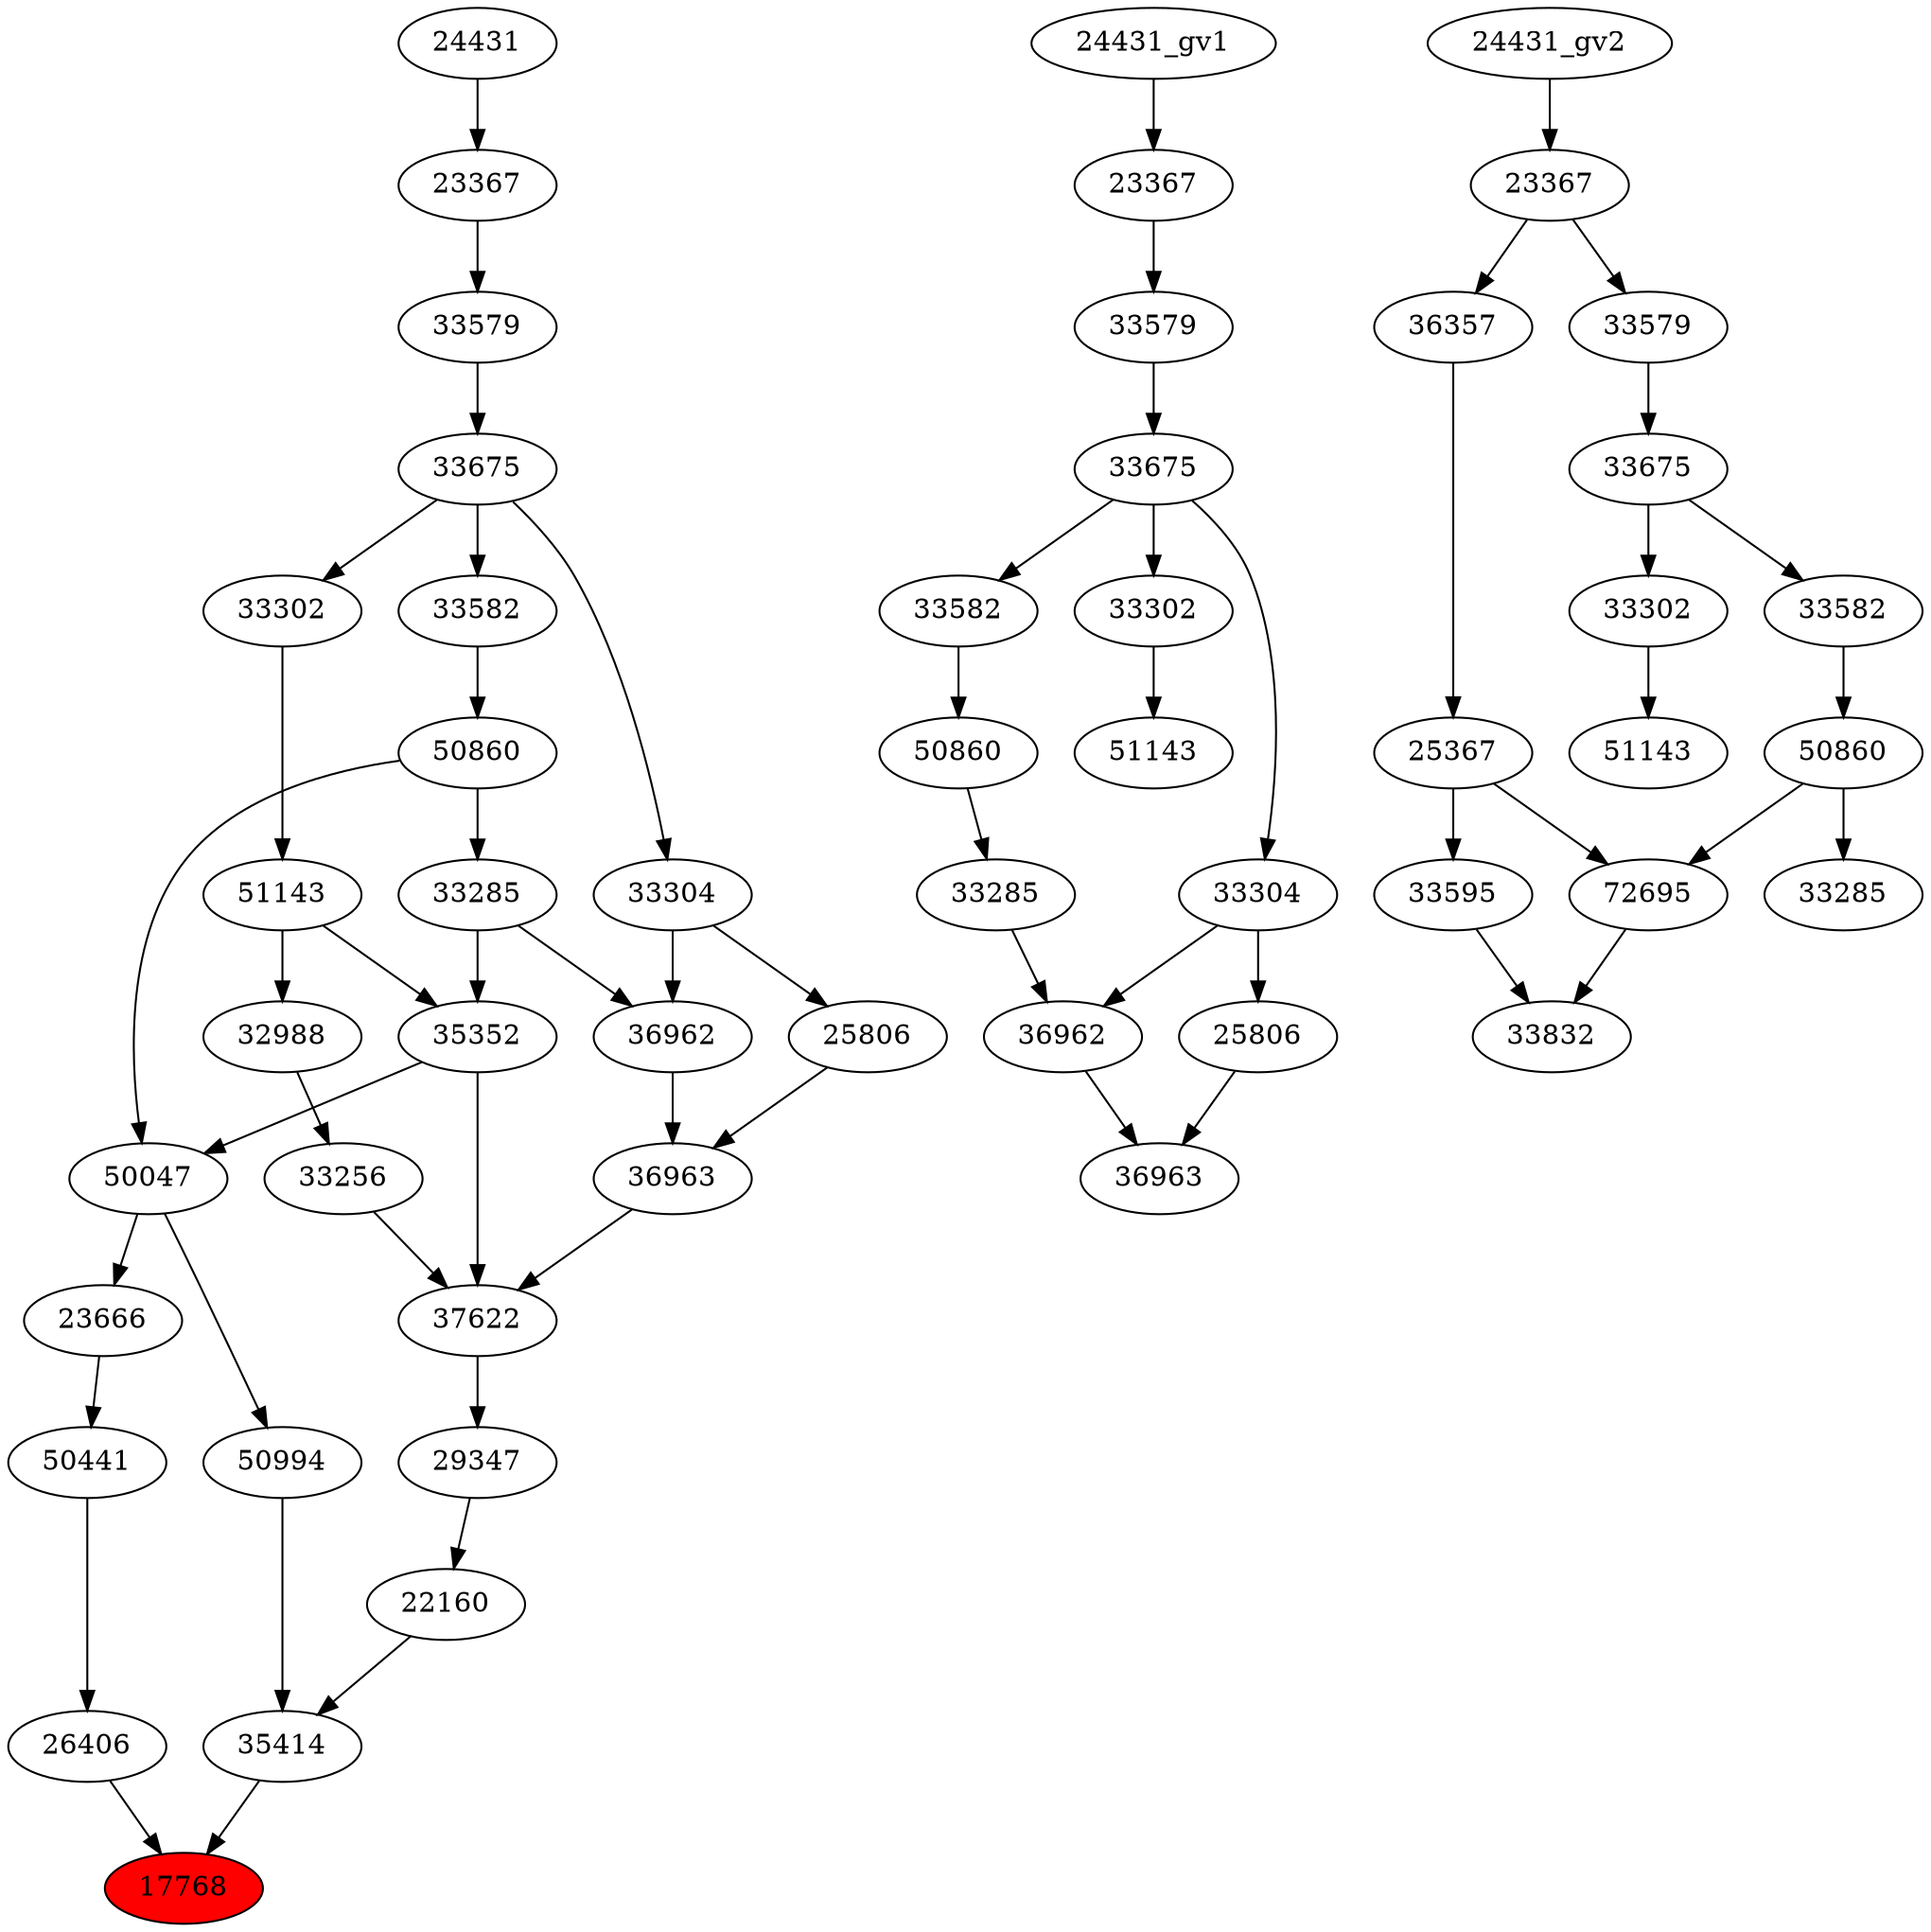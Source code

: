 strict digraph root {
	node [label="\N"];
	{
		node [fillcolor="",
			label="\N",
			style=""
		];
		17768		 [fillcolor=red,
			label=17768,
			style=filled];
		35414		 [label=35414];
		35414 -> 17768;
		26406		 [label=26406];
		26406 -> 17768;
		22160		 [label=22160];
		22160 -> 35414;
		50994		 [label=50994];
		50994 -> 35414;
		50441		 [label=50441];
		50441 -> 26406;
		29347		 [label=29347];
		29347 -> 22160;
		50047		 [label=50047];
		50047 -> 50994;
		23666		 [label=23666];
		50047 -> 23666;
		23666 -> 50441;
		37622		 [label=37622];
		37622 -> 29347;
		35352		 [label=35352];
		35352 -> 50047;
		35352 -> 37622;
		50860		 [label=50860];
		50860 -> 50047;
		33285		 [label=33285];
		50860 -> 33285;
		36963		 [label=36963];
		36963 -> 37622;
		33256		 [label=33256];
		33256 -> 37622;
		33285 -> 35352;
		36962		 [label=36962];
		33285 -> 36962;
		51143		 [label=51143];
		51143 -> 35352;
		32988		 [label=32988];
		51143 -> 32988;
		33582		 [label=33582];
		33582 -> 50860;
		36962 -> 36963;
		25806		 [label=25806];
		25806 -> 36963;
		32988 -> 33256;
		33302		 [label=33302];
		33302 -> 51143;
		33675		 [label=33675];
		33675 -> 33582;
		33675 -> 33302;
		33304		 [label=33304];
		33675 -> 33304;
		33304 -> 36962;
		33304 -> 25806;
		33579		 [label=33579];
		33579 -> 33675;
		23367		 [label=23367];
		23367 -> 33579;
		24431		 [label=24431];
		24431 -> 23367;
	}
	{
		node [label="\N"];
		"50860_gv1"		 [label=50860];
		"33285_gv1"		 [label=33285];
		"50860_gv1" -> "33285_gv1";
		"33582_gv1"		 [label=33582];
		"33582_gv1" -> "50860_gv1";
		"36963_gv1"		 [label=36963];
		"36962_gv1"		 [label=36962];
		"36962_gv1" -> "36963_gv1";
		"25806_gv1"		 [label=25806];
		"25806_gv1" -> "36963_gv1";
		"33285_gv1" -> "36962_gv1";
		"51143_gv1"		 [label=51143];
		"33302_gv1"		 [label=33302];
		"33302_gv1" -> "51143_gv1";
		"33675_gv1"		 [label=33675];
		"33675_gv1" -> "33582_gv1";
		"33675_gv1" -> "33302_gv1";
		"33304_gv1"		 [label=33304];
		"33675_gv1" -> "33304_gv1";
		"33304_gv1" -> "36962_gv1";
		"33304_gv1" -> "25806_gv1";
		"33579_gv1"		 [label=33579];
		"33579_gv1" -> "33675_gv1";
		"23367_gv1"		 [label=23367];
		"23367_gv1" -> "33579_gv1";
		"24431_gv1" -> "23367_gv1";
	}
	{
		node [label="\N"];
		"33285_gv2"		 [label=33285];
		"50860_gv2"		 [label=50860];
		"50860_gv2" -> "33285_gv2";
		72695		 [label=72695];
		"50860_gv2" -> 72695;
		33832		 [label=33832];
		72695 -> 33832;
		33595		 [label=33595];
		33595 -> 33832;
		"51143_gv2"		 [label=51143];
		"33302_gv2"		 [label=33302];
		"33302_gv2" -> "51143_gv2";
		25367		 [label=25367];
		25367 -> 72695;
		25367 -> 33595;
		"33582_gv2"		 [label=33582];
		"33582_gv2" -> "50860_gv2";
		"33675_gv2"		 [label=33675];
		"33675_gv2" -> "33302_gv2";
		"33675_gv2" -> "33582_gv2";
		36357		 [label=36357];
		36357 -> 25367;
		"33579_gv2"		 [label=33579];
		"33579_gv2" -> "33675_gv2";
		"23367_gv2"		 [label=23367];
		"23367_gv2" -> 36357;
		"23367_gv2" -> "33579_gv2";
		"24431_gv2" -> "23367_gv2";
	}
}
